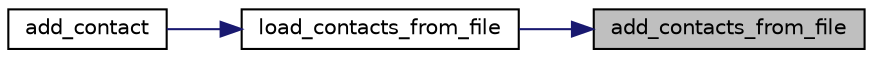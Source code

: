 digraph "add_contacts_from_file"
{
 // LATEX_PDF_SIZE
  edge [fontname="Helvetica",fontsize="10",labelfontname="Helvetica",labelfontsize="10"];
  node [fontname="Helvetica",fontsize="10",shape=record];
  rankdir="RL";
  Node1 [label="add_contacts_from_file",height=0.2,width=0.4,color="black", fillcolor="grey75", style="filled", fontcolor="black",tooltip=" "];
  Node1 -> Node2 [dir="back",color="midnightblue",fontsize="10",style="solid",fontname="Helvetica"];
  Node2 [label="load_contacts_from_file",height=0.2,width=0.4,color="black", fillcolor="white", style="filled",URL="$ui_8h.html#a73fe931a2fbeb2086428ad91c0cbc05e",tooltip=" "];
  Node2 -> Node3 [dir="back",color="midnightblue",fontsize="10",style="solid",fontname="Helvetica"];
  Node3 [label="add_contact",height=0.2,width=0.4,color="black", fillcolor="white", style="filled",URL="$ui_8c.html#ad00b3507b4bb09e32b88b8c4e015c7bf",tooltip=" "];
}
